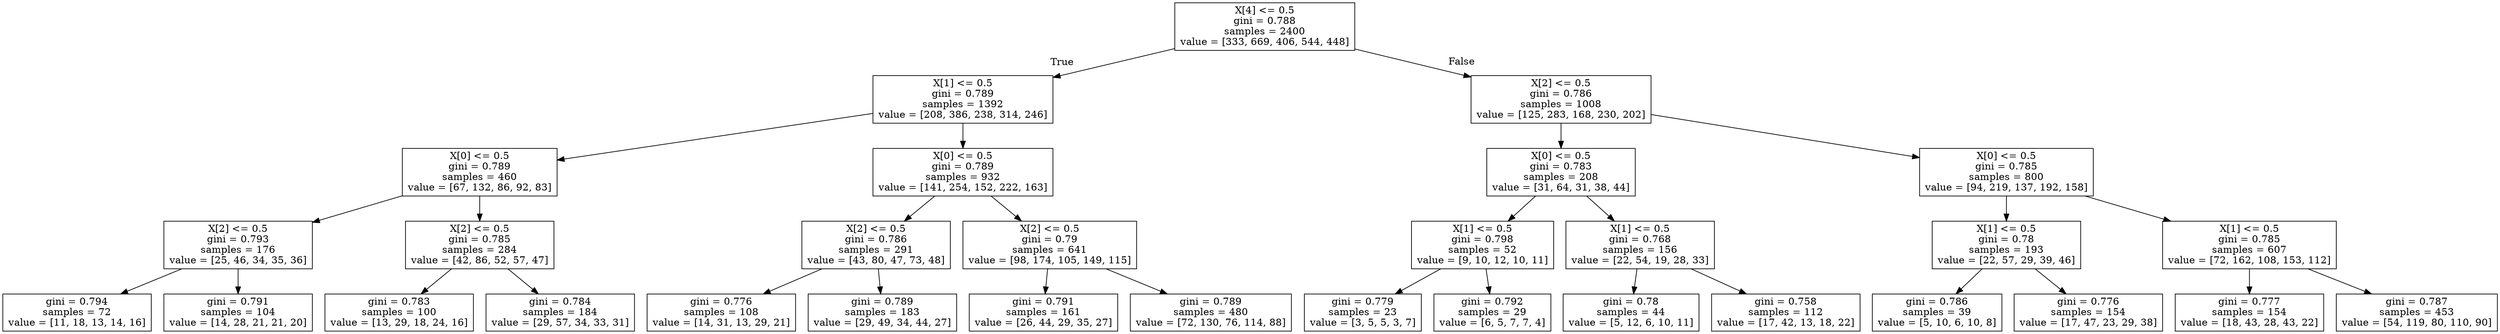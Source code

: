 digraph Tree {
node [shape=box] ;
0 [label="X[4] <= 0.5\ngini = 0.788\nsamples = 2400\nvalue = [333, 669, 406, 544, 448]"] ;
1 [label="X[1] <= 0.5\ngini = 0.789\nsamples = 1392\nvalue = [208, 386, 238, 314, 246]"] ;
0 -> 1 [labeldistance=2.5, labelangle=45, headlabel="True"] ;
2 [label="X[0] <= 0.5\ngini = 0.789\nsamples = 460\nvalue = [67, 132, 86, 92, 83]"] ;
1 -> 2 ;
3 [label="X[2] <= 0.5\ngini = 0.793\nsamples = 176\nvalue = [25, 46, 34, 35, 36]"] ;
2 -> 3 ;
4 [label="gini = 0.794\nsamples = 72\nvalue = [11, 18, 13, 14, 16]"] ;
3 -> 4 ;
5 [label="gini = 0.791\nsamples = 104\nvalue = [14, 28, 21, 21, 20]"] ;
3 -> 5 ;
6 [label="X[2] <= 0.5\ngini = 0.785\nsamples = 284\nvalue = [42, 86, 52, 57, 47]"] ;
2 -> 6 ;
7 [label="gini = 0.783\nsamples = 100\nvalue = [13, 29, 18, 24, 16]"] ;
6 -> 7 ;
8 [label="gini = 0.784\nsamples = 184\nvalue = [29, 57, 34, 33, 31]"] ;
6 -> 8 ;
9 [label="X[0] <= 0.5\ngini = 0.789\nsamples = 932\nvalue = [141, 254, 152, 222, 163]"] ;
1 -> 9 ;
10 [label="X[2] <= 0.5\ngini = 0.786\nsamples = 291\nvalue = [43, 80, 47, 73, 48]"] ;
9 -> 10 ;
11 [label="gini = 0.776\nsamples = 108\nvalue = [14, 31, 13, 29, 21]"] ;
10 -> 11 ;
12 [label="gini = 0.789\nsamples = 183\nvalue = [29, 49, 34, 44, 27]"] ;
10 -> 12 ;
13 [label="X[2] <= 0.5\ngini = 0.79\nsamples = 641\nvalue = [98, 174, 105, 149, 115]"] ;
9 -> 13 ;
14 [label="gini = 0.791\nsamples = 161\nvalue = [26, 44, 29, 35, 27]"] ;
13 -> 14 ;
15 [label="gini = 0.789\nsamples = 480\nvalue = [72, 130, 76, 114, 88]"] ;
13 -> 15 ;
16 [label="X[2] <= 0.5\ngini = 0.786\nsamples = 1008\nvalue = [125, 283, 168, 230, 202]"] ;
0 -> 16 [labeldistance=2.5, labelangle=-45, headlabel="False"] ;
17 [label="X[0] <= 0.5\ngini = 0.783\nsamples = 208\nvalue = [31, 64, 31, 38, 44]"] ;
16 -> 17 ;
18 [label="X[1] <= 0.5\ngini = 0.798\nsamples = 52\nvalue = [9, 10, 12, 10, 11]"] ;
17 -> 18 ;
19 [label="gini = 0.779\nsamples = 23\nvalue = [3, 5, 5, 3, 7]"] ;
18 -> 19 ;
20 [label="gini = 0.792\nsamples = 29\nvalue = [6, 5, 7, 7, 4]"] ;
18 -> 20 ;
21 [label="X[1] <= 0.5\ngini = 0.768\nsamples = 156\nvalue = [22, 54, 19, 28, 33]"] ;
17 -> 21 ;
22 [label="gini = 0.78\nsamples = 44\nvalue = [5, 12, 6, 10, 11]"] ;
21 -> 22 ;
23 [label="gini = 0.758\nsamples = 112\nvalue = [17, 42, 13, 18, 22]"] ;
21 -> 23 ;
24 [label="X[0] <= 0.5\ngini = 0.785\nsamples = 800\nvalue = [94, 219, 137, 192, 158]"] ;
16 -> 24 ;
25 [label="X[1] <= 0.5\ngini = 0.78\nsamples = 193\nvalue = [22, 57, 29, 39, 46]"] ;
24 -> 25 ;
26 [label="gini = 0.786\nsamples = 39\nvalue = [5, 10, 6, 10, 8]"] ;
25 -> 26 ;
27 [label="gini = 0.776\nsamples = 154\nvalue = [17, 47, 23, 29, 38]"] ;
25 -> 27 ;
28 [label="X[1] <= 0.5\ngini = 0.785\nsamples = 607\nvalue = [72, 162, 108, 153, 112]"] ;
24 -> 28 ;
29 [label="gini = 0.777\nsamples = 154\nvalue = [18, 43, 28, 43, 22]"] ;
28 -> 29 ;
30 [label="gini = 0.787\nsamples = 453\nvalue = [54, 119, 80, 110, 90]"] ;
28 -> 30 ;
}